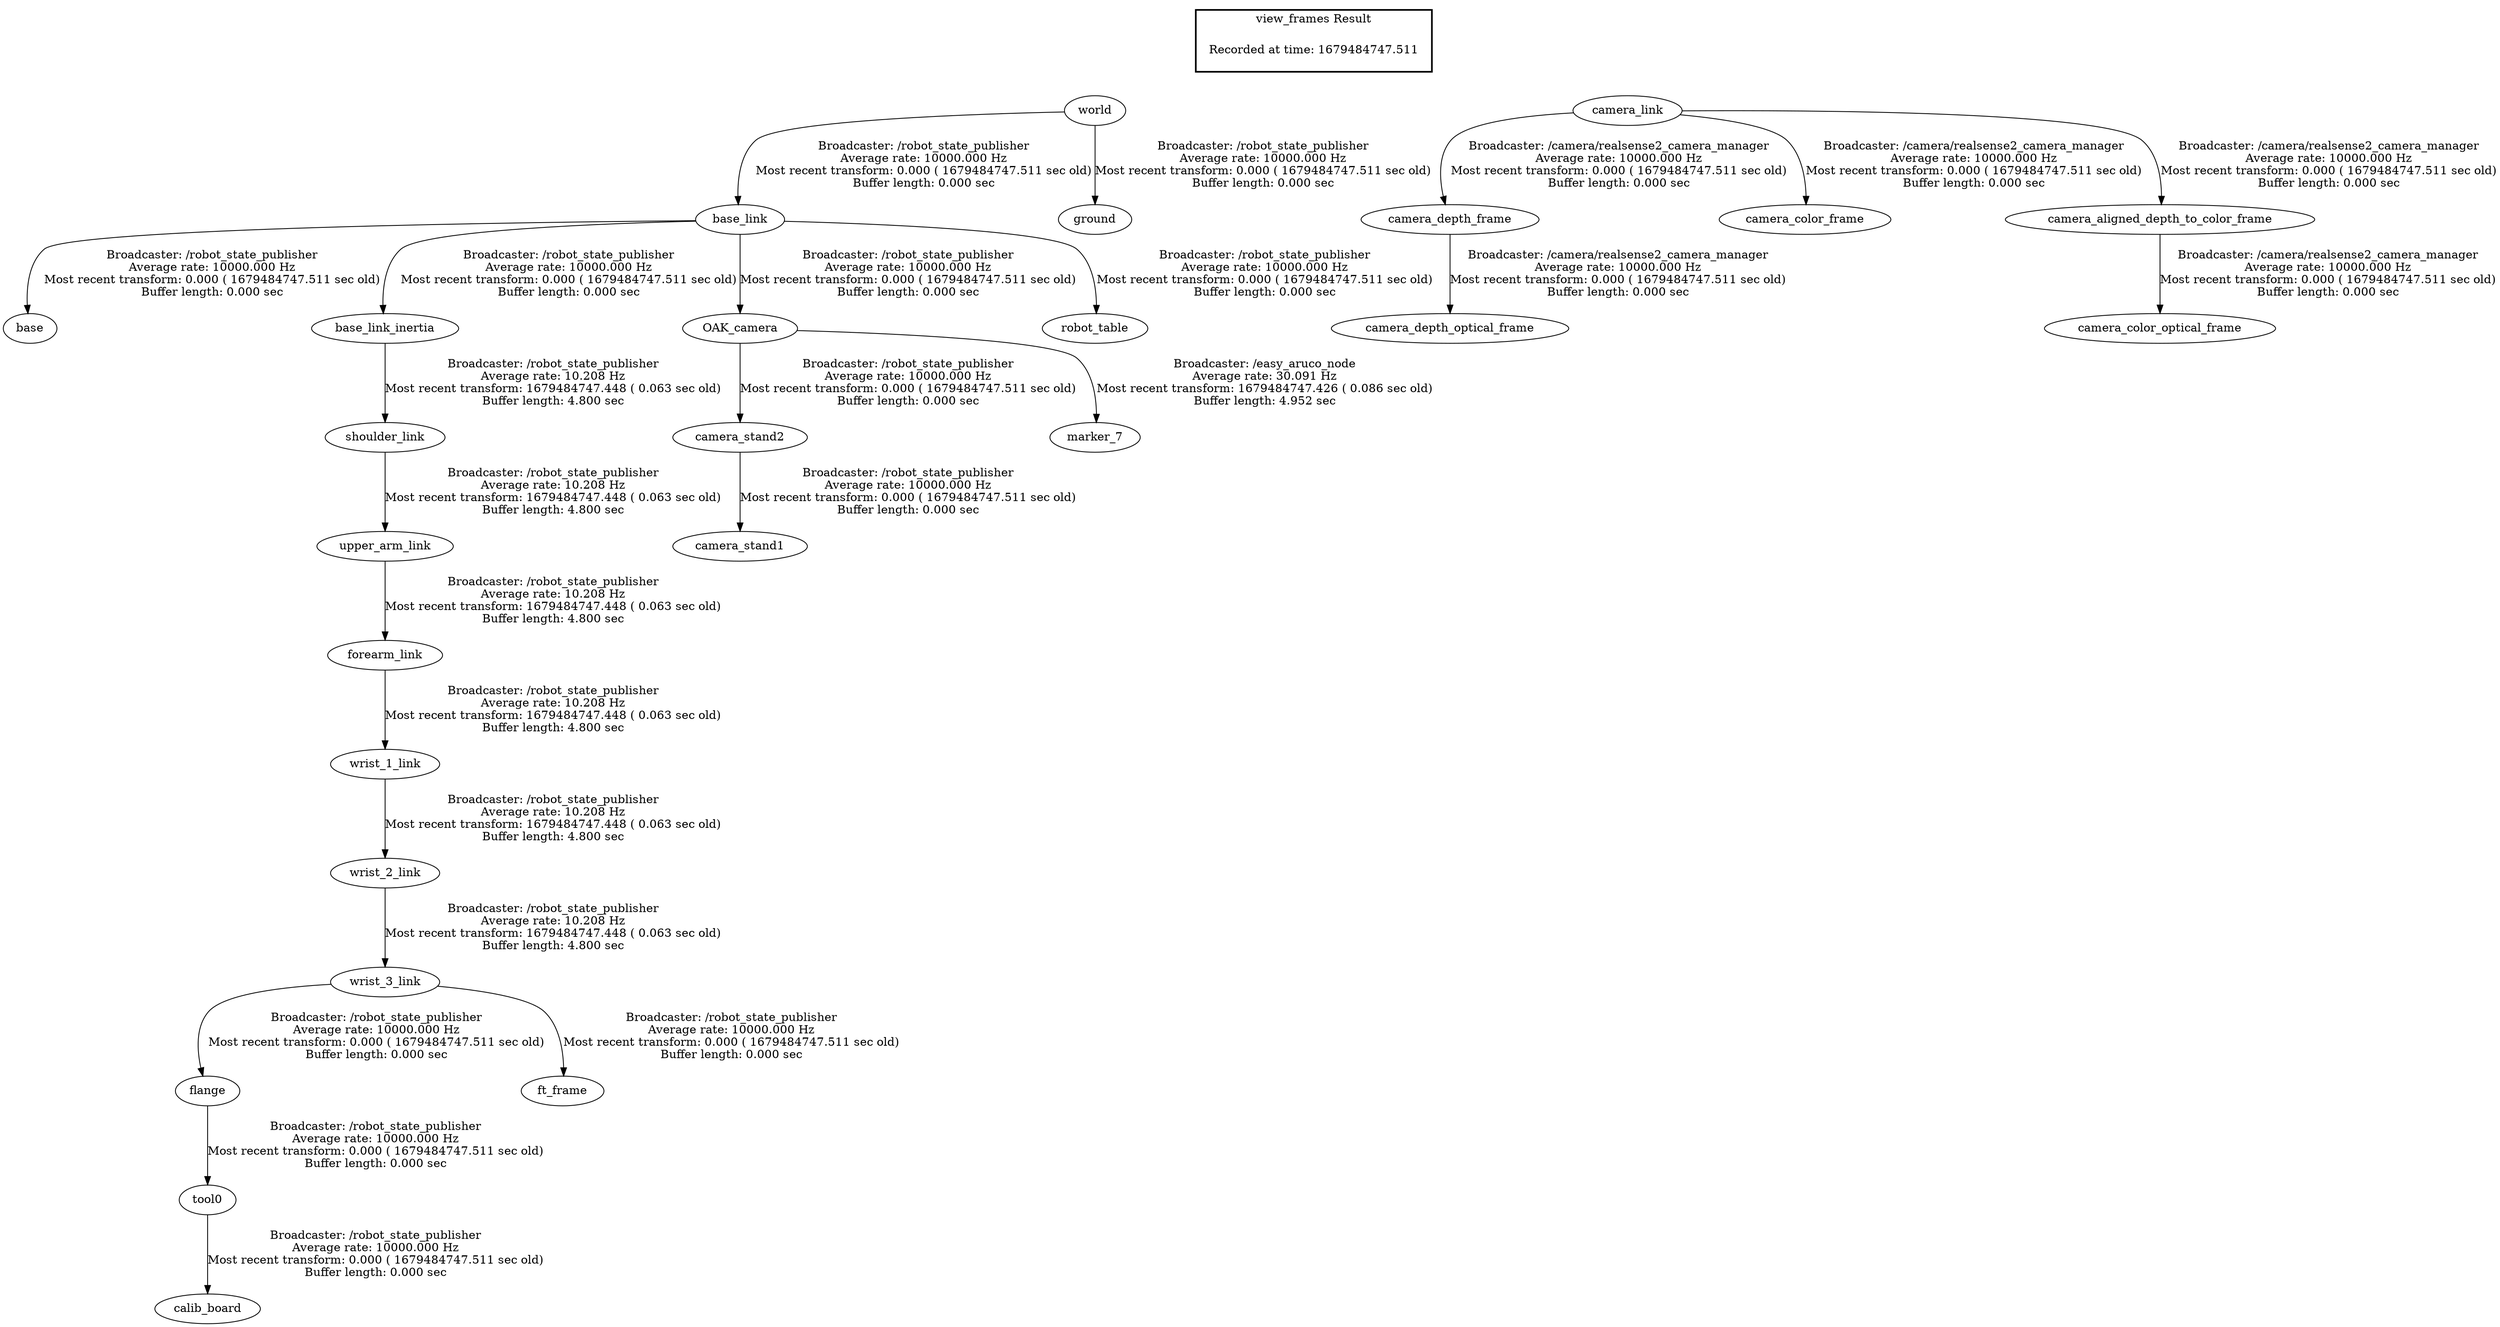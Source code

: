 digraph G {
"world" -> "base_link"[label="Broadcaster: /robot_state_publisher\nAverage rate: 10000.000 Hz\nMost recent transform: 0.000 ( 1679484747.511 sec old)\nBuffer length: 0.000 sec\n"];
"base_link" -> "base"[label="Broadcaster: /robot_state_publisher\nAverage rate: 10000.000 Hz\nMost recent transform: 0.000 ( 1679484747.511 sec old)\nBuffer length: 0.000 sec\n"];
"base_link" -> "base_link_inertia"[label="Broadcaster: /robot_state_publisher\nAverage rate: 10000.000 Hz\nMost recent transform: 0.000 ( 1679484747.511 sec old)\nBuffer length: 0.000 sec\n"];
"base_link" -> "OAK_camera"[label="Broadcaster: /robot_state_publisher\nAverage rate: 10000.000 Hz\nMost recent transform: 0.000 ( 1679484747.511 sec old)\nBuffer length: 0.000 sec\n"];
"flange" -> "tool0"[label="Broadcaster: /robot_state_publisher\nAverage rate: 10000.000 Hz\nMost recent transform: 0.000 ( 1679484747.511 sec old)\nBuffer length: 0.000 sec\n"];
"wrist_3_link" -> "flange"[label="Broadcaster: /robot_state_publisher\nAverage rate: 10000.000 Hz\nMost recent transform: 0.000 ( 1679484747.511 sec old)\nBuffer length: 0.000 sec\n"];
"world" -> "ground"[label="Broadcaster: /robot_state_publisher\nAverage rate: 10000.000 Hz\nMost recent transform: 0.000 ( 1679484747.511 sec old)\nBuffer length: 0.000 sec\n"];
"base_link" -> "robot_table"[label="Broadcaster: /robot_state_publisher\nAverage rate: 10000.000 Hz\nMost recent transform: 0.000 ( 1679484747.511 sec old)\nBuffer length: 0.000 sec\n"];
"camera_stand2" -> "camera_stand1"[label="Broadcaster: /robot_state_publisher\nAverage rate: 10000.000 Hz\nMost recent transform: 0.000 ( 1679484747.511 sec old)\nBuffer length: 0.000 sec\n"];
"OAK_camera" -> "camera_stand2"[label="Broadcaster: /robot_state_publisher\nAverage rate: 10000.000 Hz\nMost recent transform: 0.000 ( 1679484747.511 sec old)\nBuffer length: 0.000 sec\n"];
"tool0" -> "calib_board"[label="Broadcaster: /robot_state_publisher\nAverage rate: 10000.000 Hz\nMost recent transform: 0.000 ( 1679484747.511 sec old)\nBuffer length: 0.000 sec\n"];
"wrist_2_link" -> "wrist_3_link"[label="Broadcaster: /robot_state_publisher\nAverage rate: 10.208 Hz\nMost recent transform: 1679484747.448 ( 0.063 sec old)\nBuffer length: 4.800 sec\n"];
"wrist_3_link" -> "ft_frame"[label="Broadcaster: /robot_state_publisher\nAverage rate: 10000.000 Hz\nMost recent transform: 0.000 ( 1679484747.511 sec old)\nBuffer length: 0.000 sec\n"];
"camera_link" -> "camera_depth_frame"[label="Broadcaster: /camera/realsense2_camera_manager\nAverage rate: 10000.000 Hz\nMost recent transform: 0.000 ( 1679484747.511 sec old)\nBuffer length: 0.000 sec\n"];
"camera_depth_frame" -> "camera_depth_optical_frame"[label="Broadcaster: /camera/realsense2_camera_manager\nAverage rate: 10000.000 Hz\nMost recent transform: 0.000 ( 1679484747.511 sec old)\nBuffer length: 0.000 sec\n"];
"camera_link" -> "camera_color_frame"[label="Broadcaster: /camera/realsense2_camera_manager\nAverage rate: 10000.000 Hz\nMost recent transform: 0.000 ( 1679484747.511 sec old)\nBuffer length: 0.000 sec\n"];
"camera_aligned_depth_to_color_frame" -> "camera_color_optical_frame"[label="Broadcaster: /camera/realsense2_camera_manager\nAverage rate: 10000.000 Hz\nMost recent transform: 0.000 ( 1679484747.511 sec old)\nBuffer length: 0.000 sec\n"];
"camera_link" -> "camera_aligned_depth_to_color_frame"[label="Broadcaster: /camera/realsense2_camera_manager\nAverage rate: 10000.000 Hz\nMost recent transform: 0.000 ( 1679484747.511 sec old)\nBuffer length: 0.000 sec\n"];
"OAK_camera" -> "marker_7"[label="Broadcaster: /easy_aruco_node\nAverage rate: 30.091 Hz\nMost recent transform: 1679484747.426 ( 0.086 sec old)\nBuffer length: 4.952 sec\n"];
"upper_arm_link" -> "forearm_link"[label="Broadcaster: /robot_state_publisher\nAverage rate: 10.208 Hz\nMost recent transform: 1679484747.448 ( 0.063 sec old)\nBuffer length: 4.800 sec\n"];
"shoulder_link" -> "upper_arm_link"[label="Broadcaster: /robot_state_publisher\nAverage rate: 10.208 Hz\nMost recent transform: 1679484747.448 ( 0.063 sec old)\nBuffer length: 4.800 sec\n"];
"base_link_inertia" -> "shoulder_link"[label="Broadcaster: /robot_state_publisher\nAverage rate: 10.208 Hz\nMost recent transform: 1679484747.448 ( 0.063 sec old)\nBuffer length: 4.800 sec\n"];
"forearm_link" -> "wrist_1_link"[label="Broadcaster: /robot_state_publisher\nAverage rate: 10.208 Hz\nMost recent transform: 1679484747.448 ( 0.063 sec old)\nBuffer length: 4.800 sec\n"];
"wrist_1_link" -> "wrist_2_link"[label="Broadcaster: /robot_state_publisher\nAverage rate: 10.208 Hz\nMost recent transform: 1679484747.448 ( 0.063 sec old)\nBuffer length: 4.800 sec\n"];
edge [style=invis];
 subgraph cluster_legend { style=bold; color=black; label ="view_frames Result";
"Recorded at time: 1679484747.511"[ shape=plaintext ] ;
 }->"world";
edge [style=invis];
 subgraph cluster_legend { style=bold; color=black; label ="view_frames Result";
"Recorded at time: 1679484747.511"[ shape=plaintext ] ;
 }->"camera_link";
}